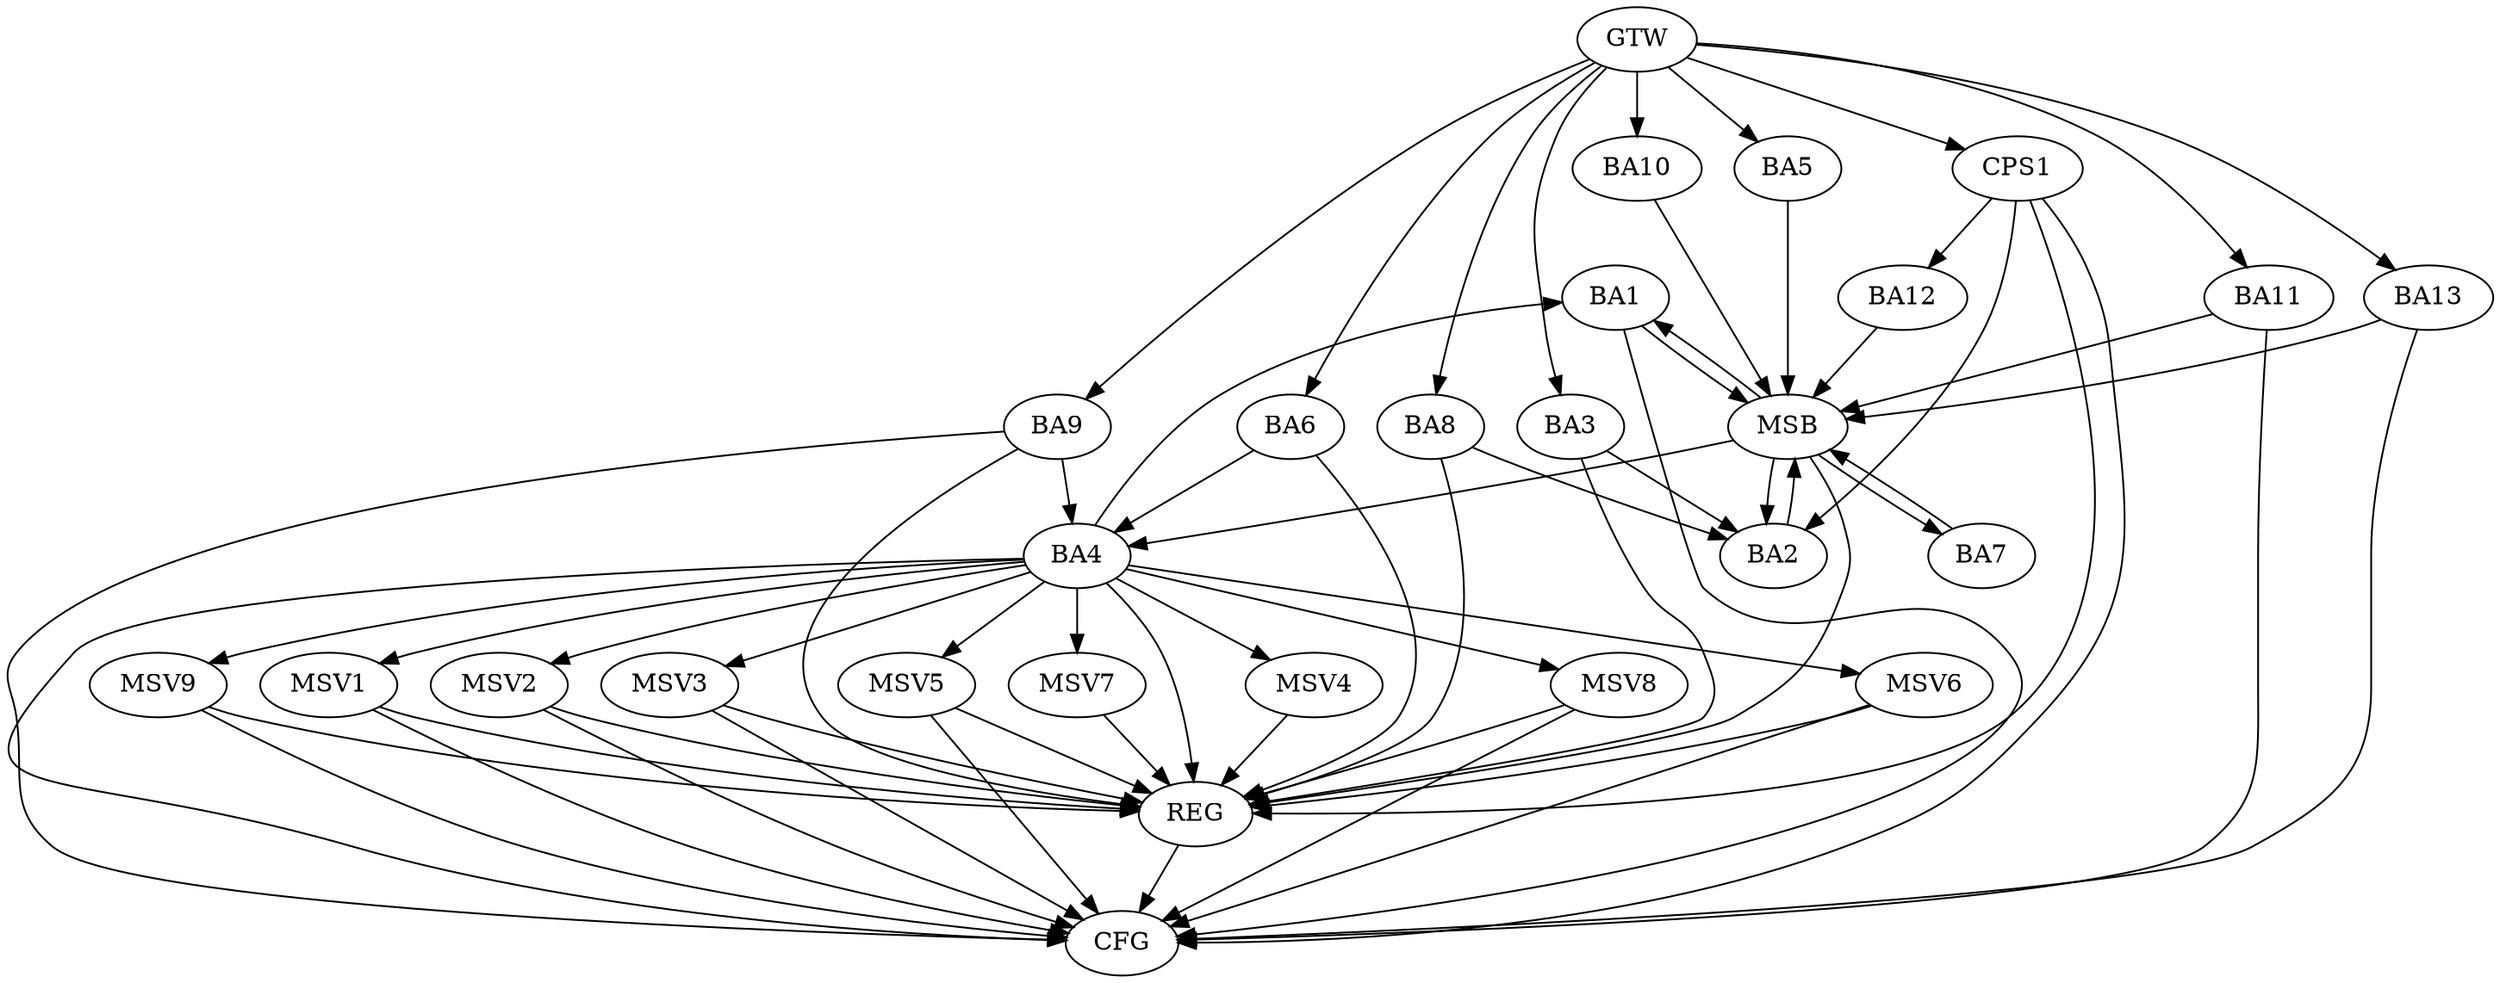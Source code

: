 strict digraph G {
  BA1 [ label="BA1" ];
  BA2 [ label="BA2" ];
  BA3 [ label="BA3" ];
  BA4 [ label="BA4" ];
  BA5 [ label="BA5" ];
  BA6 [ label="BA6" ];
  BA7 [ label="BA7" ];
  BA8 [ label="BA8" ];
  BA9 [ label="BA9" ];
  BA10 [ label="BA10" ];
  BA11 [ label="BA11" ];
  BA12 [ label="BA12" ];
  BA13 [ label="BA13" ];
  CPS1 [ label="CPS1" ];
  GTW [ label="GTW" ];
  REG [ label="REG" ];
  MSB [ label="MSB" ];
  CFG [ label="CFG" ];
  MSV1 [ label="MSV1" ];
  MSV2 [ label="MSV2" ];
  MSV3 [ label="MSV3" ];
  MSV4 [ label="MSV4" ];
  MSV5 [ label="MSV5" ];
  MSV6 [ label="MSV6" ];
  MSV7 [ label="MSV7" ];
  MSV8 [ label="MSV8" ];
  MSV9 [ label="MSV9" ];
  BA3 -> BA2;
  BA4 -> BA1;
  BA6 -> BA4;
  BA8 -> BA2;
  BA9 -> BA4;
  CPS1 -> BA2;
  CPS1 -> BA12;
  GTW -> BA3;
  GTW -> BA5;
  GTW -> BA6;
  GTW -> BA8;
  GTW -> BA9;
  GTW -> BA10;
  GTW -> BA11;
  GTW -> BA13;
  GTW -> CPS1;
  BA3 -> REG;
  BA4 -> REG;
  BA6 -> REG;
  BA8 -> REG;
  BA9 -> REG;
  CPS1 -> REG;
  BA1 -> MSB;
  MSB -> BA2;
  MSB -> REG;
  BA2 -> MSB;
  MSB -> BA1;
  BA5 -> MSB;
  MSB -> BA4;
  BA7 -> MSB;
  BA10 -> MSB;
  MSB -> BA7;
  BA11 -> MSB;
  BA12 -> MSB;
  BA13 -> MSB;
  CPS1 -> CFG;
  BA13 -> CFG;
  BA11 -> CFG;
  BA4 -> CFG;
  BA1 -> CFG;
  BA9 -> CFG;
  REG -> CFG;
  BA4 -> MSV1;
  MSV1 -> REG;
  MSV1 -> CFG;
  BA4 -> MSV2;
  MSV2 -> REG;
  MSV2 -> CFG;
  BA4 -> MSV3;
  MSV3 -> REG;
  MSV3 -> CFG;
  BA4 -> MSV4;
  MSV4 -> REG;
  BA4 -> MSV5;
  MSV5 -> REG;
  MSV5 -> CFG;
  BA4 -> MSV6;
  BA4 -> MSV7;
  MSV6 -> REG;
  MSV6 -> CFG;
  MSV7 -> REG;
  BA4 -> MSV8;
  MSV8 -> REG;
  MSV8 -> CFG;
  BA4 -> MSV9;
  MSV9 -> REG;
  MSV9 -> CFG;
}
